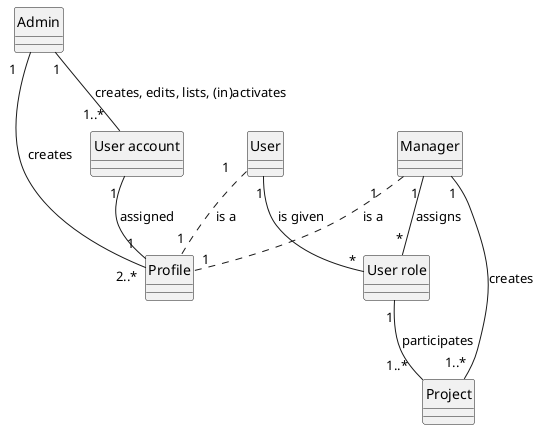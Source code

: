 @startuml
skinparam style strictuml

Entity Admin
Class "User account"
Class Profile
Class Manager
Class User
Class "User role"
Class Project


Admin "1" -- "1..*  " "User account": creates, edits, lists, (in)activates
Admin "1   " -- "2..*" Profile: creates
Manager "1     ".."1" Profile: "is a"
Manager "1 " -- "*" "User role" : assigns
User "1   " .. "1" Profile: "is a"
User "1"-- "*" "User role": is given
"User account" "1 "--"1 " Profile: assigned
Manager "1"-- "1..*" Project: creates
"User role" "1" -- "1..*  " Project: participates
@enduml